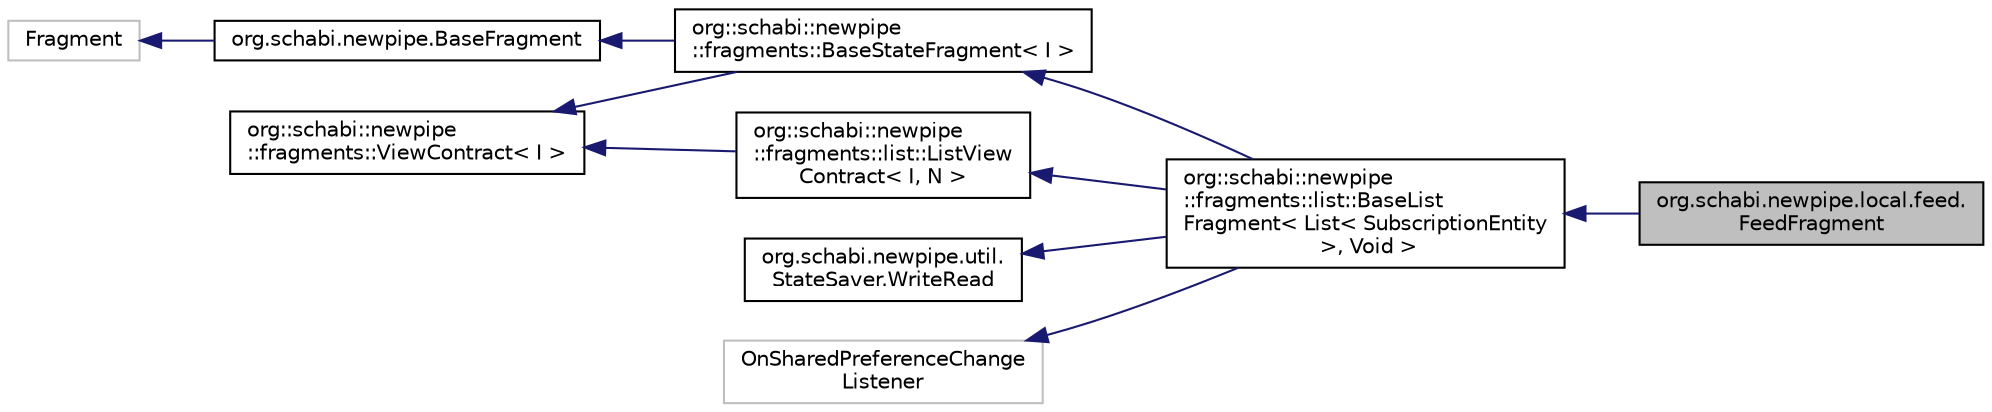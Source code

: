 digraph "org.schabi.newpipe.local.feed.FeedFragment"
{
 // LATEX_PDF_SIZE
  edge [fontname="Helvetica",fontsize="10",labelfontname="Helvetica",labelfontsize="10"];
  node [fontname="Helvetica",fontsize="10",shape=record];
  rankdir="LR";
  Node0 [label="org.schabi.newpipe.local.feed.\lFeedFragment",height=0.2,width=0.4,color="black", fillcolor="grey75", style="filled", fontcolor="black",tooltip=" "];
  Node1 -> Node0 [dir="back",color="midnightblue",fontsize="10",style="solid",fontname="Helvetica"];
  Node1 [label="org::schabi::newpipe\l::fragments::list::BaseList\lFragment\< List\< SubscriptionEntity\l \>, Void \>",height=0.2,width=0.4,color="black", fillcolor="white", style="filled",URL="$classorg_1_1schabi_1_1newpipe_1_1fragments_1_1list_1_1_base_list_fragment.html",tooltip=" "];
  Node2 -> Node1 [dir="back",color="midnightblue",fontsize="10",style="solid",fontname="Helvetica"];
  Node2 [label="org::schabi::newpipe\l::fragments::BaseStateFragment\< I \>",height=0.2,width=0.4,color="black", fillcolor="white", style="filled",URL="$classorg_1_1schabi_1_1newpipe_1_1fragments_1_1_base_state_fragment.html",tooltip=" "];
  Node3 -> Node2 [dir="back",color="midnightblue",fontsize="10",style="solid",fontname="Helvetica"];
  Node3 [label="org.schabi.newpipe.BaseFragment",height=0.2,width=0.4,color="black", fillcolor="white", style="filled",URL="$classorg_1_1schabi_1_1newpipe_1_1_base_fragment.html",tooltip=" "];
  Node4 -> Node3 [dir="back",color="midnightblue",fontsize="10",style="solid",fontname="Helvetica"];
  Node4 [label="Fragment",height=0.2,width=0.4,color="grey75", fillcolor="white", style="filled",tooltip=" "];
  Node5 -> Node2 [dir="back",color="midnightblue",fontsize="10",style="solid",fontname="Helvetica"];
  Node5 [label="org::schabi::newpipe\l::fragments::ViewContract\< I \>",height=0.2,width=0.4,color="black", fillcolor="white", style="filled",URL="$interfaceorg_1_1schabi_1_1newpipe_1_1fragments_1_1_view_contract.html",tooltip=" "];
  Node6 -> Node1 [dir="back",color="midnightblue",fontsize="10",style="solid",fontname="Helvetica"];
  Node6 [label="org::schabi::newpipe\l::fragments::list::ListView\lContract\< I, N \>",height=0.2,width=0.4,color="black", fillcolor="white", style="filled",URL="$interfaceorg_1_1schabi_1_1newpipe_1_1fragments_1_1list_1_1_list_view_contract.html",tooltip=" "];
  Node5 -> Node6 [dir="back",color="midnightblue",fontsize="10",style="solid",fontname="Helvetica"];
  Node7 -> Node1 [dir="back",color="midnightblue",fontsize="10",style="solid",fontname="Helvetica"];
  Node7 [label="org.schabi.newpipe.util.\lStateSaver.WriteRead",height=0.2,width=0.4,color="black", fillcolor="white", style="filled",URL="$interfaceorg_1_1schabi_1_1newpipe_1_1util_1_1_state_saver_1_1_write_read.html",tooltip=" "];
  Node8 -> Node1 [dir="back",color="midnightblue",fontsize="10",style="solid",fontname="Helvetica"];
  Node8 [label="OnSharedPreferenceChange\lListener",height=0.2,width=0.4,color="grey75", fillcolor="white", style="filled",tooltip=" "];
}
